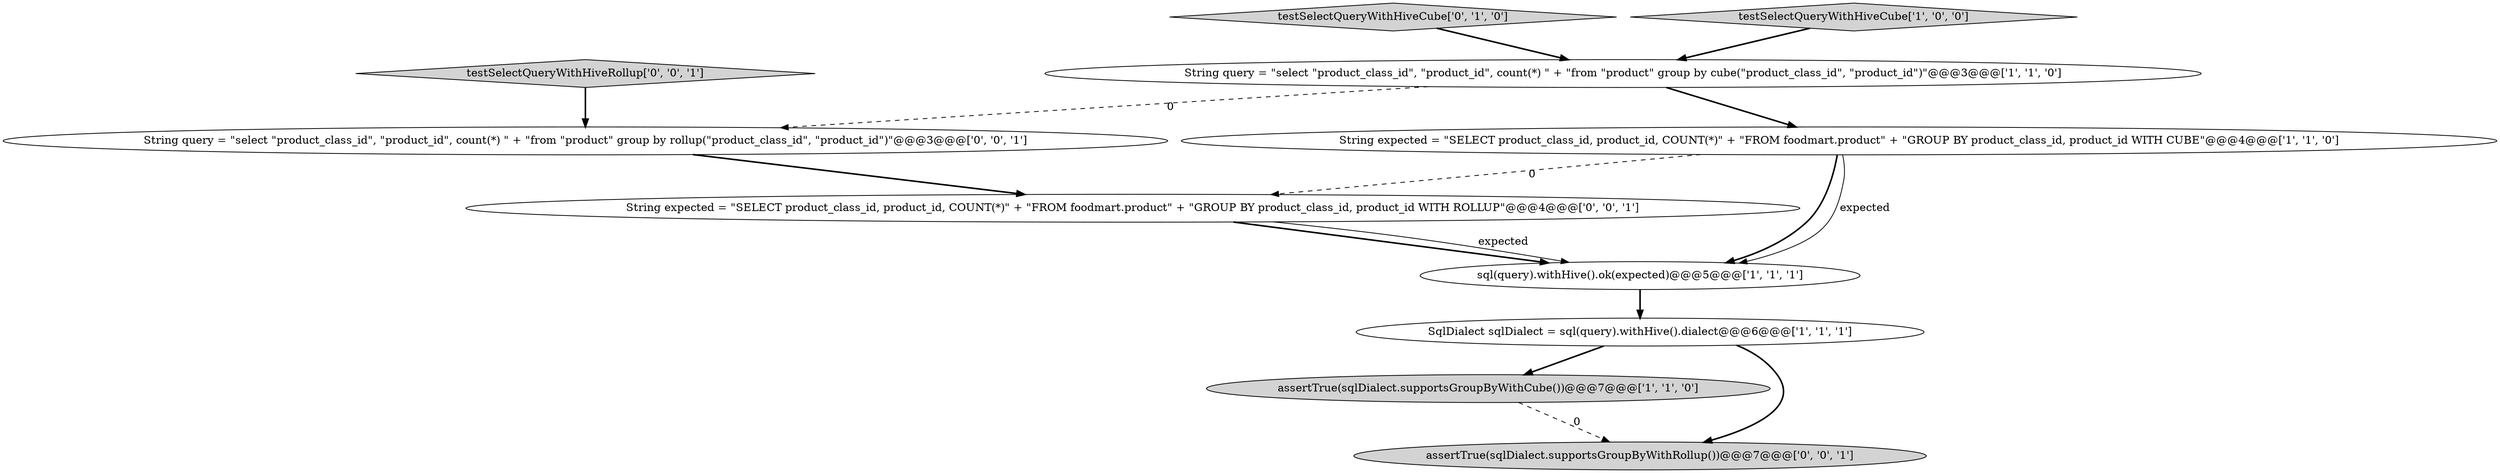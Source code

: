digraph {
10 [style = filled, label = "testSelectQueryWithHiveRollup['0', '0', '1']", fillcolor = lightgray, shape = diamond image = "AAA0AAABBB3BBB"];
8 [style = filled, label = "String query = \"select \"product_class_id\", \"product_id\", count(*) \" + \"from \"product\" group by rollup(\"product_class_id\", \"product_id\")\"@@@3@@@['0', '0', '1']", fillcolor = white, shape = ellipse image = "AAA0AAABBB3BBB"];
3 [style = filled, label = "sql(query).withHive().ok(expected)@@@5@@@['1', '1', '1']", fillcolor = white, shape = ellipse image = "AAA0AAABBB1BBB"];
6 [style = filled, label = "testSelectQueryWithHiveCube['0', '1', '0']", fillcolor = lightgray, shape = diamond image = "AAA0AAABBB2BBB"];
5 [style = filled, label = "assertTrue(sqlDialect.supportsGroupByWithCube())@@@7@@@['1', '1', '0']", fillcolor = lightgray, shape = ellipse image = "AAA0AAABBB1BBB"];
9 [style = filled, label = "String expected = \"SELECT product_class_id, product_id, COUNT(*)\" + \"FROM foodmart.product\" + \"GROUP BY product_class_id, product_id WITH ROLLUP\"@@@4@@@['0', '0', '1']", fillcolor = white, shape = ellipse image = "AAA0AAABBB3BBB"];
2 [style = filled, label = "testSelectQueryWithHiveCube['1', '0', '0']", fillcolor = lightgray, shape = diamond image = "AAA0AAABBB1BBB"];
4 [style = filled, label = "String expected = \"SELECT product_class_id, product_id, COUNT(*)\" + \"FROM foodmart.product\" + \"GROUP BY product_class_id, product_id WITH CUBE\"@@@4@@@['1', '1', '0']", fillcolor = white, shape = ellipse image = "AAA0AAABBB1BBB"];
7 [style = filled, label = "assertTrue(sqlDialect.supportsGroupByWithRollup())@@@7@@@['0', '0', '1']", fillcolor = lightgray, shape = ellipse image = "AAA0AAABBB3BBB"];
0 [style = filled, label = "SqlDialect sqlDialect = sql(query).withHive().dialect@@@6@@@['1', '1', '1']", fillcolor = white, shape = ellipse image = "AAA0AAABBB1BBB"];
1 [style = filled, label = "String query = \"select \"product_class_id\", \"product_id\", count(*) \" + \"from \"product\" group by cube(\"product_class_id\", \"product_id\")\"@@@3@@@['1', '1', '0']", fillcolor = white, shape = ellipse image = "AAA0AAABBB1BBB"];
9->3 [style = bold, label=""];
6->1 [style = bold, label=""];
4->3 [style = bold, label=""];
4->3 [style = solid, label="expected"];
1->4 [style = bold, label=""];
0->7 [style = bold, label=""];
1->8 [style = dashed, label="0"];
4->9 [style = dashed, label="0"];
5->7 [style = dashed, label="0"];
10->8 [style = bold, label=""];
2->1 [style = bold, label=""];
3->0 [style = bold, label=""];
0->5 [style = bold, label=""];
8->9 [style = bold, label=""];
9->3 [style = solid, label="expected"];
}
